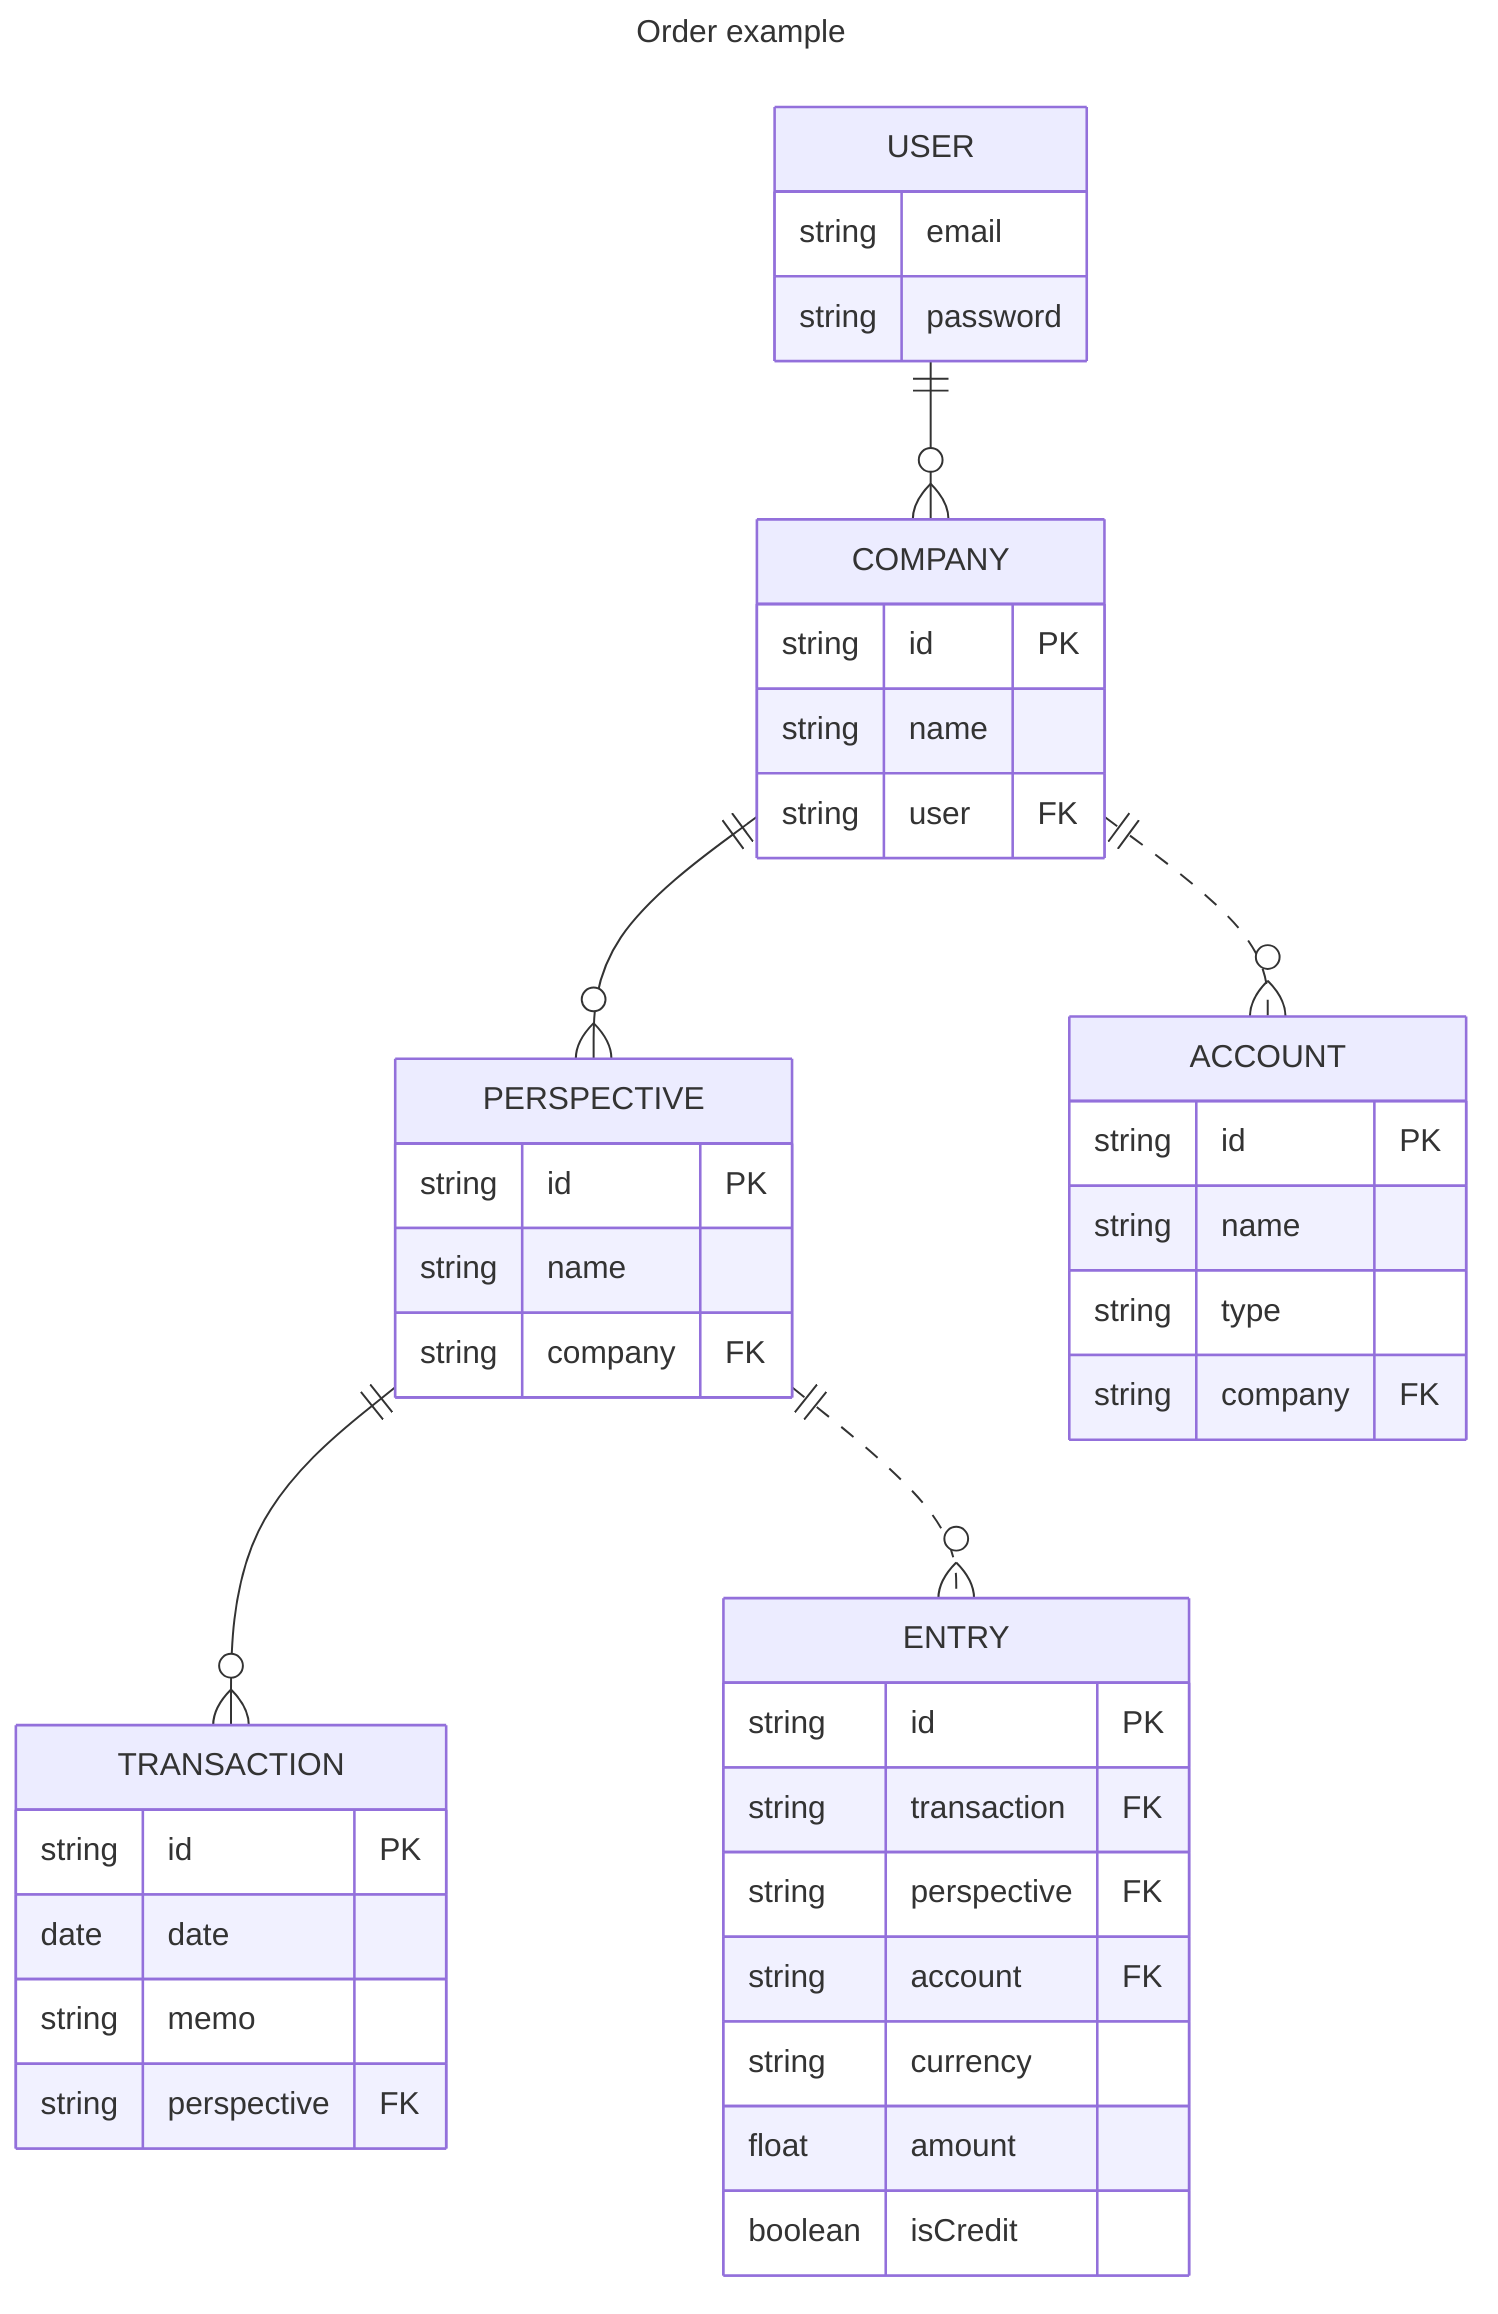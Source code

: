 ---
title: Order example
---
erDiagram
    accTitle: The company's Entity Relationship Diagram
    accDescr {
        A user has one or more companies 
        A company has one or more perspectives
        A company also has a chart of accounts
        A perspective has one or more transactions
        A perspective has one or more entries
        A user has an email and password
        A company has an id, name, and userid
    }
    USER ||--o{ COMPANY : ""
    USER {
        string email
        string password
    }
    COMPANY ||--o{ PERSPECTIVE : ""
    COMPANY {
        string id PK
        string name
        string user FK
    }
    COMPANY ||..o{ ACCOUNT : ""
    PERSPECTIVE ||--o{ TRANSACTION : ""
    PERSPECTIVE {
        string id PK
        string name
        string company FK
    }
    PERSPECTIVE ||..o{ ENTRY : ""
    ACCOUNT {
        string id PK
        string name
        string type
        string company FK
    }
    TRANSACTION {
        string id PK
        date date
        string memo
        string perspective FK
    }
    ENTRY {
        string id PK
        string transaction FK
        string perspective FK
        string account FK
        string currency
        float amount
        boolean isCredit
    }